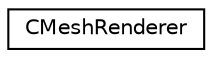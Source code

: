 digraph "Graphical Class Hierarchy"
{
  edge [fontname="Helvetica",fontsize="10",labelfontname="Helvetica",labelfontsize="10"];
  node [fontname="Helvetica",fontsize="10",shape=record];
  rankdir="LR";
  Node1 [label="CMeshRenderer",height=0.2,width=0.4,color="black", fillcolor="white", style="filled",URL="$class_c_mesh_renderer.html"];
}
